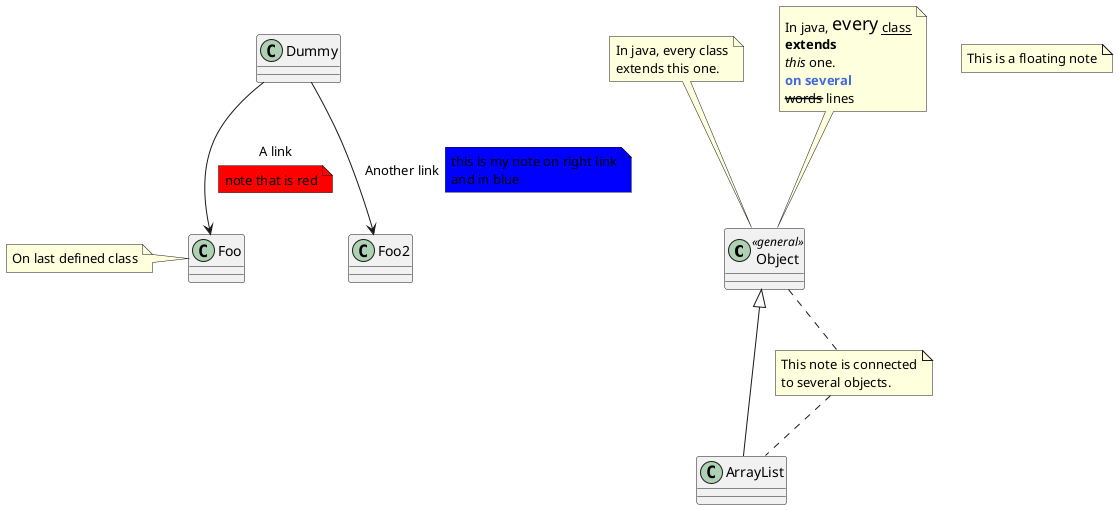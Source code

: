 @startuml
class Object << general >>
Object <|--- ArrayList

note top of Object : In java, every class\nextends this one.

note "This is a floating note" as N1
note "This note is connected\nto several objects." as N2
Object .. N2
N2 .. ArrayList

note top of Object
  In java, <size:18>every</size> <u>class</u>
  <b>extends</b>
  <i>this</i> one.
  <b><color:royalBlue>on several</color>
  <s>words</s> lines
end note
/' And this is hosted by <img:sourceforge.jpg> '/


class Foo
note left: On last defined class

class Dummy
Dummy --> Foo : A link
note on link #red: note that is red

Dummy --> Foo2 : Another link
note right on link #blue
	this is my note on right link
	and in blue
end note
@enduml
